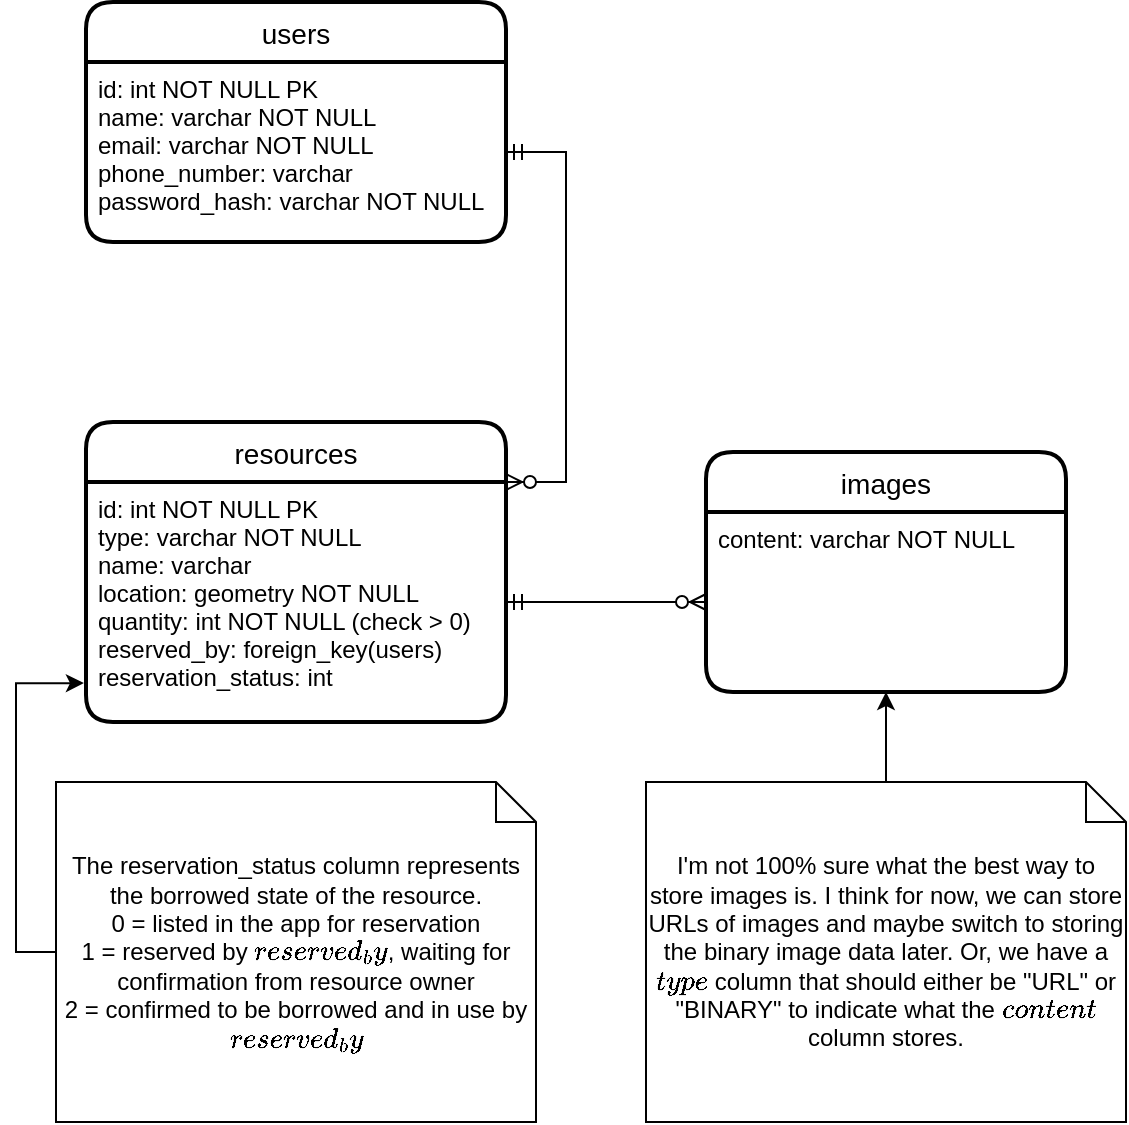 <mxfile>
    <diagram id="0EbGmxLs03rvGyQIjWrv" name="Page-1">
        <mxGraphModel dx="890" dy="416" grid="1" gridSize="10" guides="1" tooltips="1" connect="1" arrows="1" fold="1" page="1" pageScale="1" pageWidth="850" pageHeight="1100" math="0" shadow="0">
            <root>
                <mxCell id="0"/>
                <mxCell id="1" parent="0"/>
                <mxCell id="BZzWXipZtvT7cpwbV_F--1" value="users" style="swimlane;childLayout=stackLayout;horizontal=1;startSize=30;horizontalStack=0;rounded=1;fontSize=14;fontStyle=0;strokeWidth=2;resizeParent=0;resizeLast=1;shadow=0;dashed=0;align=center;" parent="1" vertex="1">
                    <mxGeometry x="240" y="170" width="210" height="120" as="geometry"/>
                </mxCell>
                <mxCell id="BZzWXipZtvT7cpwbV_F--2" value="id: int NOT NULL PK&#10;name: varchar NOT NULL&#10;email: varchar NOT NULL&#10;phone_number: varchar&#10;password_hash: varchar NOT NULL&#10;" style="align=left;strokeColor=none;fillColor=none;spacingLeft=4;fontSize=12;verticalAlign=top;resizable=0;rotatable=0;part=1;" parent="BZzWXipZtvT7cpwbV_F--1" vertex="1">
                    <mxGeometry y="30" width="210" height="90" as="geometry"/>
                </mxCell>
                <mxCell id="BZzWXipZtvT7cpwbV_F--3" value="resources" style="swimlane;childLayout=stackLayout;horizontal=1;startSize=30;horizontalStack=0;rounded=1;fontSize=14;fontStyle=0;strokeWidth=2;resizeParent=0;resizeLast=1;shadow=0;dashed=0;align=center;" parent="1" vertex="1">
                    <mxGeometry x="240" y="380" width="210" height="150" as="geometry"/>
                </mxCell>
                <mxCell id="BZzWXipZtvT7cpwbV_F--4" value="id: int NOT NULL PK&#10;type: varchar NOT NULL&#10;name: varchar&#10;location: geometry NOT NULL&#10;quantity: int NOT NULL (check &gt; 0)&#10;reserved_by: foreign_key(users)&#10;reservation_status: int&#10;" style="align=left;strokeColor=none;fillColor=none;spacingLeft=4;fontSize=12;verticalAlign=top;resizable=0;rotatable=0;part=1;" parent="BZzWXipZtvT7cpwbV_F--3" vertex="1">
                    <mxGeometry y="30" width="210" height="120" as="geometry"/>
                </mxCell>
                <mxCell id="BZzWXipZtvT7cpwbV_F--6" value="images" style="swimlane;childLayout=stackLayout;horizontal=1;startSize=30;horizontalStack=0;rounded=1;fontSize=14;fontStyle=0;strokeWidth=2;resizeParent=0;resizeLast=1;shadow=0;dashed=0;align=center;" parent="1" vertex="1">
                    <mxGeometry x="550" y="395" width="180" height="120" as="geometry"/>
                </mxCell>
                <mxCell id="BZzWXipZtvT7cpwbV_F--7" value="content: varchar NOT NULL&#10;" style="align=left;strokeColor=none;fillColor=none;spacingLeft=4;fontSize=12;verticalAlign=top;resizable=0;rotatable=0;part=1;" parent="BZzWXipZtvT7cpwbV_F--6" vertex="1">
                    <mxGeometry y="30" width="180" height="90" as="geometry"/>
                </mxCell>
                <mxCell id="BZzWXipZtvT7cpwbV_F--9" value="" style="edgeStyle=orthogonalEdgeStyle;rounded=0;orthogonalLoop=1;jettySize=auto;html=1;" parent="1" source="BZzWXipZtvT7cpwbV_F--8" target="BZzWXipZtvT7cpwbV_F--7" edge="1">
                    <mxGeometry relative="1" as="geometry"/>
                </mxCell>
                <mxCell id="BZzWXipZtvT7cpwbV_F--8" value="I'm not 100% sure what the best way to store images is. I think for now, we can store URLs of images and maybe switch to storing the binary image data later. Or, we have a `type` column that should either be &quot;URL&quot; or &quot;BINARY&quot; to indicate what the `content` column stores." style="shape=note;size=20;whiteSpace=wrap;html=1;" parent="1" vertex="1">
                    <mxGeometry x="520" y="560" width="240" height="170" as="geometry"/>
                </mxCell>
                <mxCell id="BZzWXipZtvT7cpwbV_F--10" value="" style="edgeStyle=entityRelationEdgeStyle;fontSize=12;html=1;endArrow=ERzeroToMany;startArrow=ERmandOne;rounded=0;exitX=1;exitY=0.5;exitDx=0;exitDy=0;entryX=0;entryY=0.5;entryDx=0;entryDy=0;" parent="1" source="BZzWXipZtvT7cpwbV_F--4" target="BZzWXipZtvT7cpwbV_F--7" edge="1">
                    <mxGeometry width="100" height="100" relative="1" as="geometry">
                        <mxPoint x="450" y="540" as="sourcePoint"/>
                        <mxPoint x="550" y="440" as="targetPoint"/>
                    </mxGeometry>
                </mxCell>
                <mxCell id="BZzWXipZtvT7cpwbV_F--11" value="" style="edgeStyle=entityRelationEdgeStyle;fontSize=12;html=1;endArrow=ERzeroToMany;startArrow=ERmandOne;rounded=0;exitX=1;exitY=0.5;exitDx=0;exitDy=0;entryX=1;entryY=0;entryDx=0;entryDy=0;" parent="1" source="BZzWXipZtvT7cpwbV_F--2" target="BZzWXipZtvT7cpwbV_F--4" edge="1">
                    <mxGeometry width="100" height="100" relative="1" as="geometry">
                        <mxPoint x="460" y="480" as="sourcePoint"/>
                        <mxPoint x="560" y="480" as="targetPoint"/>
                    </mxGeometry>
                </mxCell>
                <mxCell id="2" value="The reservation_status column represents the borrowed state of the resource.&lt;br&gt;0 = listed in the app for reservation&lt;br&gt;1 = reserved by `reserved_by`, waiting for confirmation from resource owner&lt;br&gt;2 = confirmed to be borrowed and in use by `reserved_by`" style="shape=note;size=20;whiteSpace=wrap;html=1;" vertex="1" parent="1">
                    <mxGeometry x="225" y="560" width="240" height="170" as="geometry"/>
                </mxCell>
                <mxCell id="3" value="" style="edgeStyle=orthogonalEdgeStyle;rounded=0;orthogonalLoop=1;jettySize=auto;html=1;exitX=0;exitY=0.5;exitDx=0;exitDy=0;exitPerimeter=0;entryX=-0.005;entryY=0.838;entryDx=0;entryDy=0;entryPerimeter=0;" edge="1" parent="1" source="2" target="BZzWXipZtvT7cpwbV_F--4">
                    <mxGeometry relative="1" as="geometry">
                        <mxPoint x="650" y="570" as="sourcePoint"/>
                        <mxPoint x="650" y="525" as="targetPoint"/>
                    </mxGeometry>
                </mxCell>
            </root>
        </mxGraphModel>
    </diagram>
</mxfile>